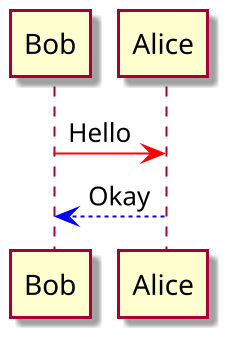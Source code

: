 @startuml Change Arrow Color
skin rose
scale 2

Bob -[#red]> Alice : Hello
Alice -[#0000FF]-> Bob : Okay
@enduml
